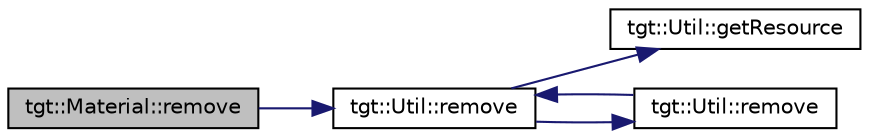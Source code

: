 digraph "tgt::Material::remove"
{
 // LATEX_PDF_SIZE
  edge [fontname="Helvetica",fontsize="10",labelfontname="Helvetica",labelfontsize="10"];
  node [fontname="Helvetica",fontsize="10",shape=record];
  rankdir="LR";
  Node1 [label="tgt::Material::remove",height=0.2,width=0.4,color="black", fillcolor="grey75", style="filled", fontcolor="black",tooltip=" "];
  Node1 -> Node2 [color="midnightblue",fontsize="10",style="solid",fontname="Helvetica"];
  Node2 [label="tgt::Util::remove",height=0.2,width=0.4,color="black", fillcolor="white", style="filled",URL="$dd/d64/namespacetgt_1_1_util.html#a34a9cf1a81b72f6f75ac60ca9784cb80",tooltip=" "];
  Node2 -> Node3 [color="midnightblue",fontsize="10",style="solid",fontname="Helvetica"];
  Node3 [label="tgt::Util::getResource",height=0.2,width=0.4,color="black", fillcolor="white", style="filled",URL="$dd/d64/namespacetgt_1_1_util.html#a4e9af614fd94a21454841dedd4e88257",tooltip=" "];
  Node2 -> Node4 [color="midnightblue",fontsize="10",style="solid",fontname="Helvetica"];
  Node4 [label="tgt::Util::remove",height=0.2,width=0.4,color="black", fillcolor="white", style="filled",URL="$dd/d64/namespacetgt_1_1_util.html#a2779eb011d8849fa9dda84939665108e",tooltip=" "];
  Node4 -> Node2 [color="midnightblue",fontsize="10",style="solid",fontname="Helvetica"];
}

